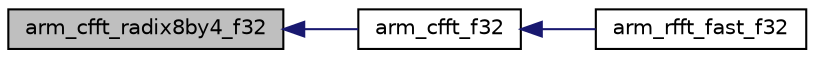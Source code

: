 digraph "arm_cfft_radix8by4_f32"
{
  edge [fontname="Helvetica",fontsize="10",labelfontname="Helvetica",labelfontsize="10"];
  node [fontname="Helvetica",fontsize="10",shape=record];
  rankdir="LR";
  Node11 [label="arm_cfft_radix8by4_f32",height=0.2,width=0.4,color="black", fillcolor="grey75", style="filled", fontcolor="black"];
  Node11 -> Node12 [dir="back",color="midnightblue",fontsize="10",style="solid",fontname="Helvetica"];
  Node12 [label="arm_cfft_f32",height=0.2,width=0.4,color="black", fillcolor="white", style="filled",URL="$group___complex_f_f_t.html#gade0f9c4ff157b6b9c72a1eafd86ebf80",tooltip="Processing function for the floating-point complex FFT. "];
  Node12 -> Node13 [dir="back",color="midnightblue",fontsize="10",style="solid",fontname="Helvetica"];
  Node13 [label="arm_rfft_fast_f32",height=0.2,width=0.4,color="black", fillcolor="white", style="filled",URL="$group___real_f_f_t.html#ga180d8b764d59cbb85d37a2d5f7cd9799",tooltip="Processing function for the floating-point real FFT. "];
}
